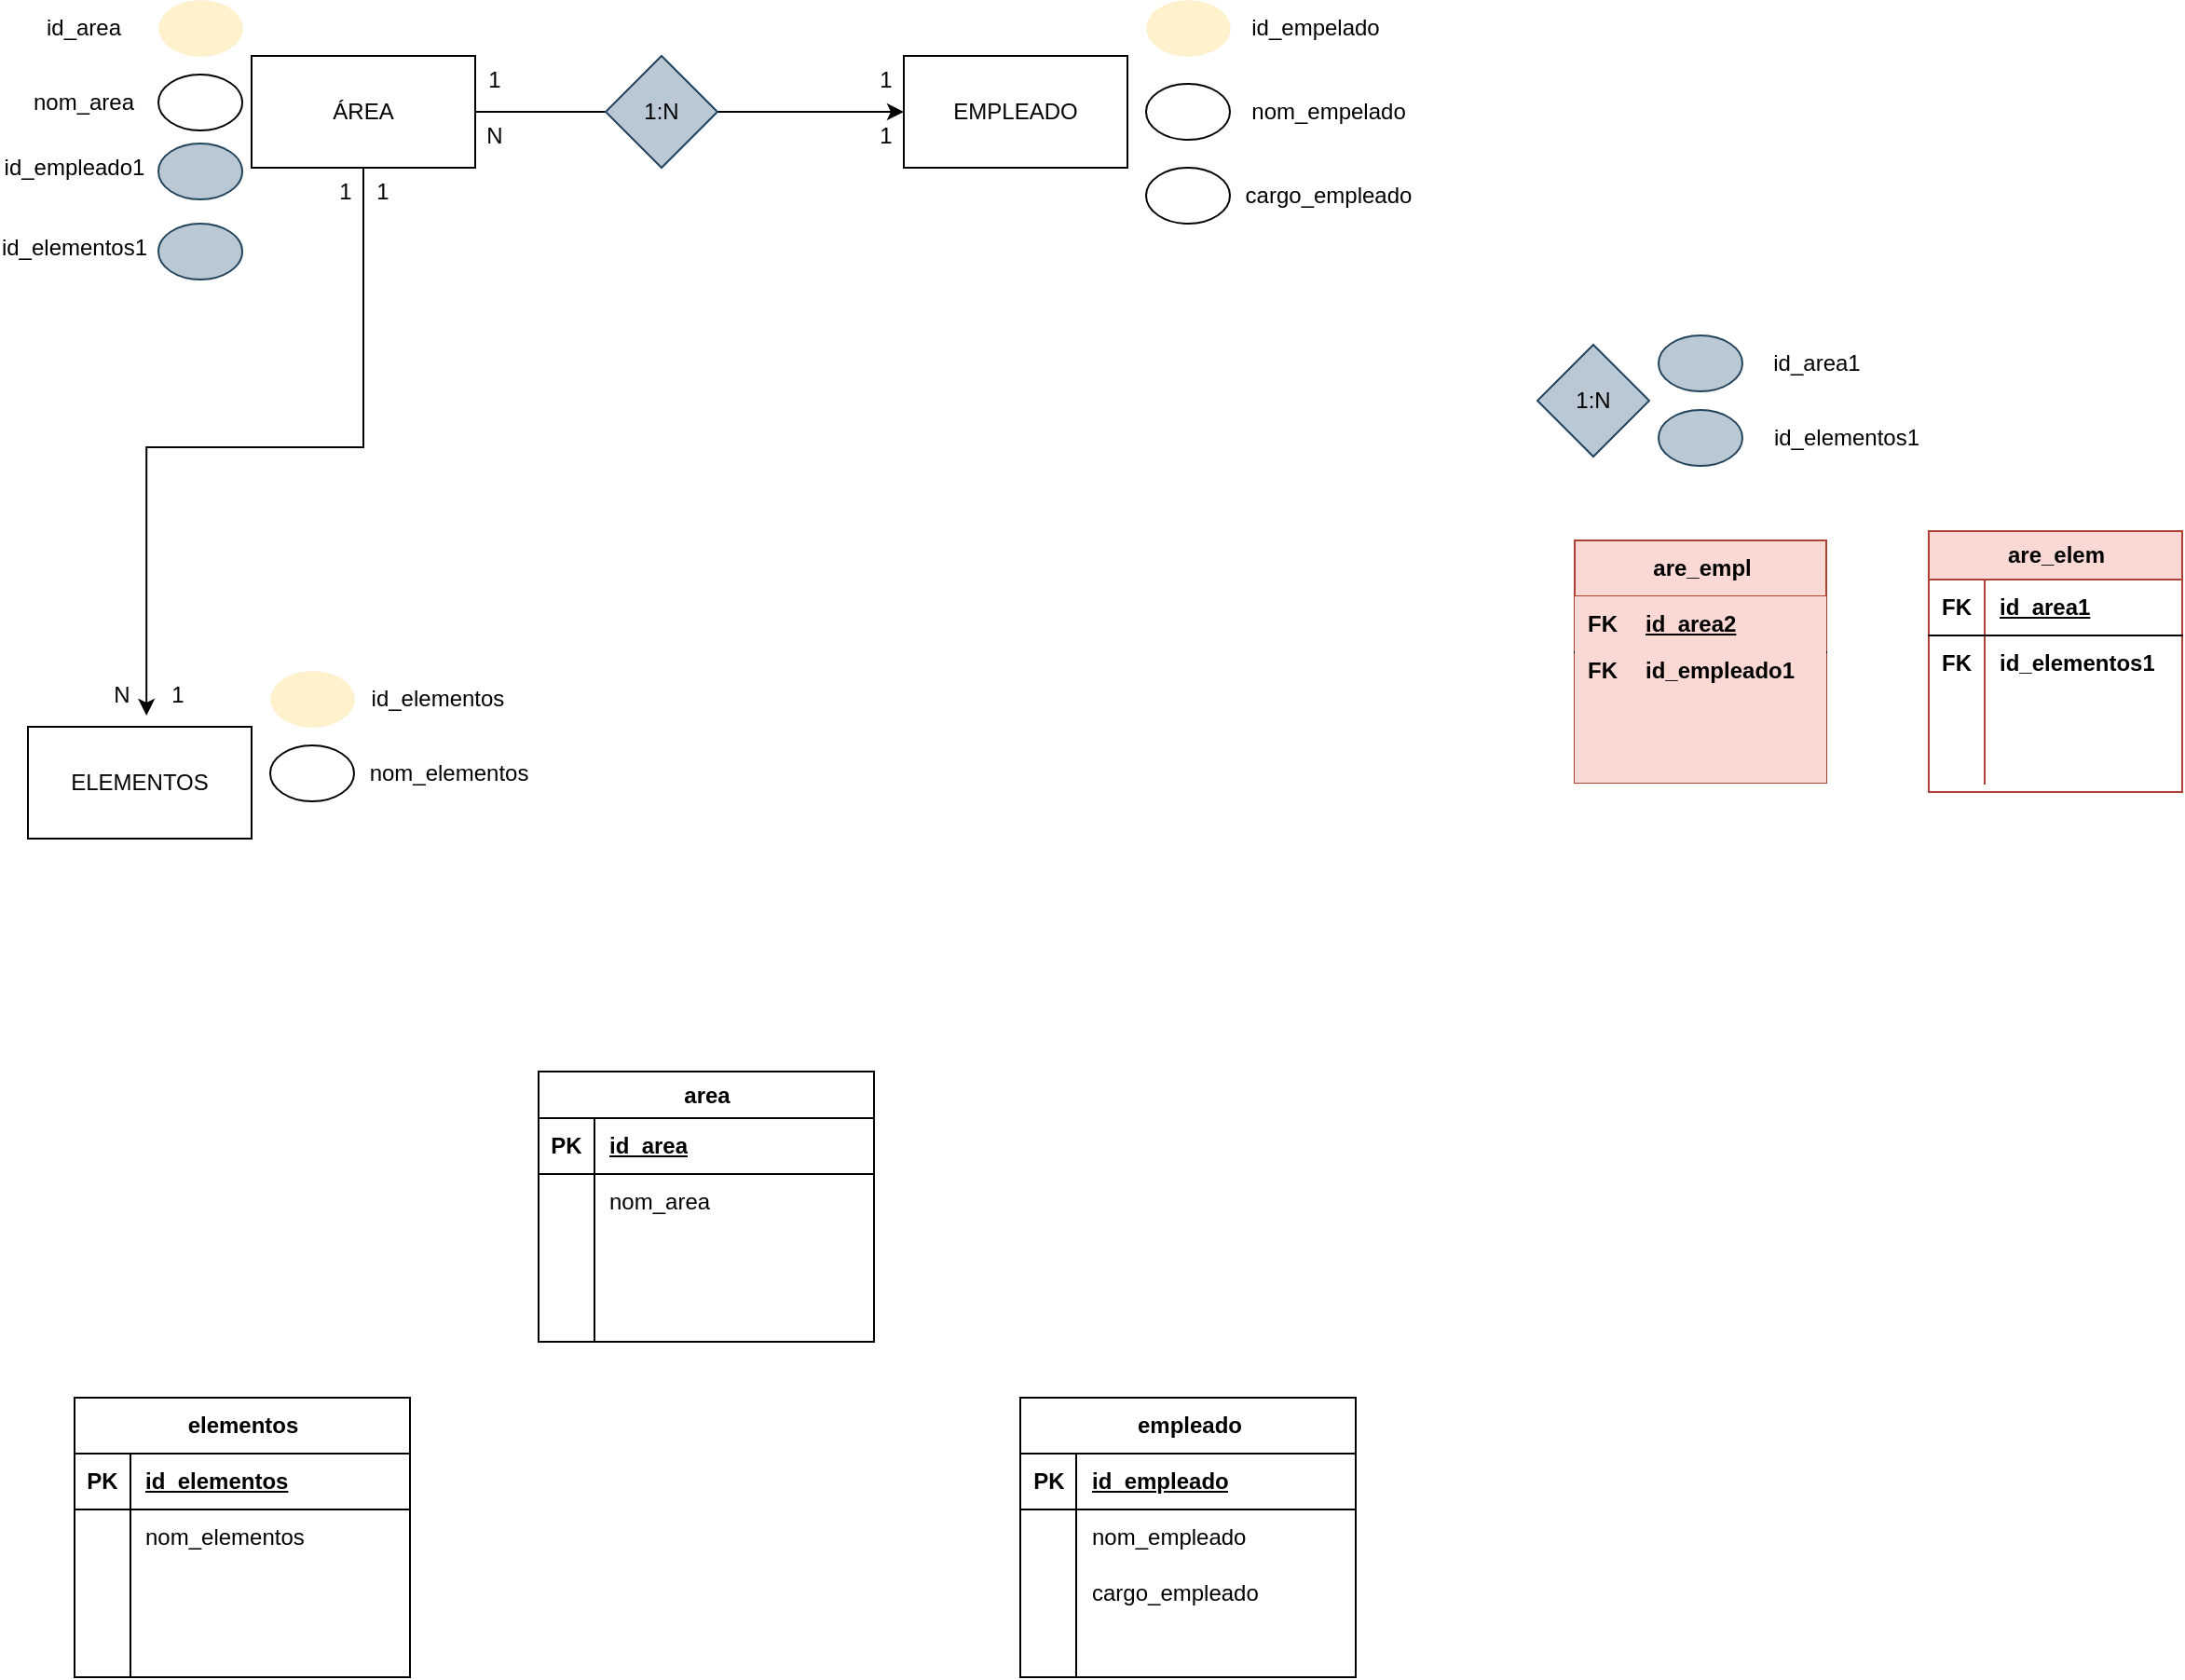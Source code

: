<mxfile version="22.0.2" type="github">
  <diagram name="Página-1" id="iP0B75EqspC_ZsHWOYBM">
    <mxGraphModel dx="1313" dy="678" grid="1" gridSize="10" guides="1" tooltips="1" connect="1" arrows="1" fold="1" page="1" pageScale="1" pageWidth="827" pageHeight="1169" math="0" shadow="0">
      <root>
        <mxCell id="0" />
        <mxCell id="1" parent="0" />
        <mxCell id="66QCdxuAtemooNC5oRVD-5" style="edgeStyle=orthogonalEdgeStyle;rounded=0;orthogonalLoop=1;jettySize=auto;html=1;entryX=0;entryY=0.5;entryDx=0;entryDy=0;" parent="1" source="66QCdxuAtemooNC5oRVD-1" target="66QCdxuAtemooNC5oRVD-3" edge="1">
          <mxGeometry relative="1" as="geometry" />
        </mxCell>
        <mxCell id="66QCdxuAtemooNC5oRVD-6" style="edgeStyle=orthogonalEdgeStyle;rounded=0;orthogonalLoop=1;jettySize=auto;html=1;entryX=0.53;entryY=-0.1;entryDx=0;entryDy=0;entryPerimeter=0;" parent="1" source="66QCdxuAtemooNC5oRVD-1" target="66QCdxuAtemooNC5oRVD-4" edge="1">
          <mxGeometry relative="1" as="geometry">
            <mxPoint x="130" y="320.8" as="targetPoint" />
          </mxGeometry>
        </mxCell>
        <mxCell id="66QCdxuAtemooNC5oRVD-1" value="&lt;font style=&quot;vertical-align: inherit;&quot;&gt;&lt;font style=&quot;vertical-align: inherit;&quot;&gt;&lt;font style=&quot;vertical-align: inherit;&quot;&gt;&lt;font style=&quot;vertical-align: inherit;&quot;&gt;ÁREA&lt;/font&gt;&lt;/font&gt;&lt;br&gt;&lt;/font&gt;&lt;/font&gt;" style="rounded=0;whiteSpace=wrap;html=1;" parent="1" vertex="1">
          <mxGeometry x="170" y="40" width="120" height="60" as="geometry" />
        </mxCell>
        <mxCell id="66QCdxuAtemooNC5oRVD-3" value="&lt;font style=&quot;vertical-align: inherit;&quot;&gt;&lt;font style=&quot;vertical-align: inherit;&quot;&gt;&lt;font style=&quot;vertical-align: inherit;&quot;&gt;&lt;font style=&quot;vertical-align: inherit;&quot;&gt;&lt;font style=&quot;vertical-align: inherit;&quot;&gt;&lt;font style=&quot;vertical-align: inherit;&quot;&gt;EMPLEADO&lt;/font&gt;&lt;/font&gt;&lt;/font&gt;&lt;/font&gt;&lt;br&gt;&lt;/font&gt;&lt;/font&gt;" style="rounded=0;whiteSpace=wrap;html=1;" parent="1" vertex="1">
          <mxGeometry x="520" y="40" width="120" height="60" as="geometry" />
        </mxCell>
        <mxCell id="66QCdxuAtemooNC5oRVD-4" value="&lt;font style=&quot;vertical-align: inherit;&quot;&gt;&lt;font style=&quot;vertical-align: inherit;&quot;&gt;&lt;font style=&quot;vertical-align: inherit;&quot;&gt;&lt;font style=&quot;vertical-align: inherit;&quot;&gt;&lt;font style=&quot;vertical-align: inherit;&quot;&gt;&lt;font style=&quot;vertical-align: inherit;&quot;&gt;ELEMENTOS&lt;/font&gt;&lt;/font&gt;&lt;/font&gt;&lt;/font&gt;&lt;br&gt;&lt;/font&gt;&lt;/font&gt;" style="rounded=0;whiteSpace=wrap;html=1;" parent="1" vertex="1">
          <mxGeometry x="50" y="400" width="120" height="60" as="geometry" />
        </mxCell>
        <mxCell id="66QCdxuAtemooNC5oRVD-7" value="" style="ellipse;whiteSpace=wrap;html=1;fillColor=#fff2cc;strokeColor=#d6b656;gradientColor=none;strokeWidth=0;" parent="1" vertex="1">
          <mxGeometry x="650" y="10" width="45" height="30" as="geometry" />
        </mxCell>
        <mxCell id="66QCdxuAtemooNC5oRVD-8" value="" style="ellipse;whiteSpace=wrap;html=1;fillColor=#fff2cc;strokeColor=#d6b656;gradientColor=none;strokeWidth=0;" parent="1" vertex="1">
          <mxGeometry x="120" y="10" width="45" height="30" as="geometry" />
        </mxCell>
        <mxCell id="66QCdxuAtemooNC5oRVD-9" value="" style="ellipse;whiteSpace=wrap;html=1;fillColor=#fff2cc;strokeColor=#d6b656;gradientColor=none;strokeWidth=0;" parent="1" vertex="1">
          <mxGeometry x="180" y="370" width="45" height="30" as="geometry" />
        </mxCell>
        <mxCell id="66QCdxuAtemooNC5oRVD-10" value="id_elementos" style="text;html=1;strokeColor=none;fillColor=none;align=center;verticalAlign=middle;whiteSpace=wrap;rounded=0;" parent="1" vertex="1">
          <mxGeometry x="230" y="370" width="80" height="30" as="geometry" />
        </mxCell>
        <mxCell id="66QCdxuAtemooNC5oRVD-11" value="id_area" style="text;html=1;strokeColor=none;fillColor=none;align=center;verticalAlign=middle;whiteSpace=wrap;rounded=0;" parent="1" vertex="1">
          <mxGeometry x="40" y="10" width="80" height="30" as="geometry" />
        </mxCell>
        <mxCell id="66QCdxuAtemooNC5oRVD-12" value="id_empelado" style="text;html=1;strokeColor=none;fillColor=none;align=center;verticalAlign=middle;whiteSpace=wrap;rounded=0;" parent="1" vertex="1">
          <mxGeometry x="701" y="10" width="80" height="30" as="geometry" />
        </mxCell>
        <mxCell id="66QCdxuAtemooNC5oRVD-13" value="" style="ellipse;whiteSpace=wrap;html=1;strokeWidth=1;" parent="1" vertex="1">
          <mxGeometry x="650" y="55" width="45" height="30" as="geometry" />
        </mxCell>
        <mxCell id="66QCdxuAtemooNC5oRVD-14" value="nom_empelado" style="text;html=1;strokeColor=none;fillColor=none;align=center;verticalAlign=middle;whiteSpace=wrap;rounded=0;" parent="1" vertex="1">
          <mxGeometry x="708" y="55" width="80" height="30" as="geometry" />
        </mxCell>
        <mxCell id="66QCdxuAtemooNC5oRVD-15" value="" style="ellipse;whiteSpace=wrap;html=1;strokeWidth=1;" parent="1" vertex="1">
          <mxGeometry x="650" y="100" width="45" height="30" as="geometry" />
        </mxCell>
        <mxCell id="66QCdxuAtemooNC5oRVD-16" value="cargo_empleado" style="text;html=1;strokeColor=none;fillColor=none;align=center;verticalAlign=middle;whiteSpace=wrap;rounded=0;" parent="1" vertex="1">
          <mxGeometry x="708" y="100" width="80" height="30" as="geometry" />
        </mxCell>
        <mxCell id="66QCdxuAtemooNC5oRVD-17" value="" style="ellipse;whiteSpace=wrap;html=1;strokeWidth=1;" parent="1" vertex="1">
          <mxGeometry x="120" y="50" width="45" height="30" as="geometry" />
        </mxCell>
        <mxCell id="66QCdxuAtemooNC5oRVD-18" value="nom_area" style="text;html=1;strokeColor=none;fillColor=none;align=center;verticalAlign=middle;whiteSpace=wrap;rounded=0;" parent="1" vertex="1">
          <mxGeometry x="40" y="50" width="80" height="30" as="geometry" />
        </mxCell>
        <mxCell id="66QCdxuAtemooNC5oRVD-23" value="" style="ellipse;whiteSpace=wrap;html=1;strokeWidth=1;" parent="1" vertex="1">
          <mxGeometry x="180" y="410" width="45" height="30" as="geometry" />
        </mxCell>
        <mxCell id="66QCdxuAtemooNC5oRVD-24" value="nom_elementos" style="text;html=1;strokeColor=none;fillColor=none;align=center;verticalAlign=middle;whiteSpace=wrap;rounded=0;" parent="1" vertex="1">
          <mxGeometry x="236" y="410" width="80" height="30" as="geometry" />
        </mxCell>
        <mxCell id="V3xCoogeCrPSc6D5vnLf-1" value="1" style="text;html=1;align=center;verticalAlign=middle;resizable=0;points=[];autosize=1;strokeColor=none;fillColor=none;" parent="1" vertex="1">
          <mxGeometry x="285" y="38" width="30" height="30" as="geometry" />
        </mxCell>
        <mxCell id="V3xCoogeCrPSc6D5vnLf-2" value="1" style="text;html=1;align=center;verticalAlign=middle;resizable=0;points=[];autosize=1;strokeColor=none;fillColor=none;" parent="1" vertex="1">
          <mxGeometry x="495" y="38" width="30" height="30" as="geometry" />
        </mxCell>
        <mxCell id="V3xCoogeCrPSc6D5vnLf-3" value="1" style="text;html=1;align=center;verticalAlign=middle;resizable=0;points=[];autosize=1;strokeColor=none;fillColor=none;" parent="1" vertex="1">
          <mxGeometry x="495" y="68" width="30" height="30" as="geometry" />
        </mxCell>
        <mxCell id="V3xCoogeCrPSc6D5vnLf-4" value="N" style="text;html=1;align=center;verticalAlign=middle;resizable=0;points=[];autosize=1;strokeColor=none;fillColor=none;" parent="1" vertex="1">
          <mxGeometry x="285" y="68" width="30" height="30" as="geometry" />
        </mxCell>
        <mxCell id="V3xCoogeCrPSc6D5vnLf-5" value="1" style="text;html=1;align=center;verticalAlign=middle;resizable=0;points=[];autosize=1;strokeColor=none;fillColor=none;" parent="1" vertex="1">
          <mxGeometry x="205" y="98" width="30" height="30" as="geometry" />
        </mxCell>
        <mxCell id="V3xCoogeCrPSc6D5vnLf-6" value="N" style="text;html=1;align=center;verticalAlign=middle;resizable=0;points=[];autosize=1;strokeColor=none;fillColor=none;" parent="1" vertex="1">
          <mxGeometry x="85" y="368" width="30" height="30" as="geometry" />
        </mxCell>
        <mxCell id="V3xCoogeCrPSc6D5vnLf-7" value="1" style="text;html=1;align=center;verticalAlign=middle;resizable=0;points=[];autosize=1;strokeColor=none;fillColor=none;" parent="1" vertex="1">
          <mxGeometry x="115" y="368" width="30" height="30" as="geometry" />
        </mxCell>
        <mxCell id="V3xCoogeCrPSc6D5vnLf-8" value="1" style="text;html=1;align=center;verticalAlign=middle;resizable=0;points=[];autosize=1;strokeColor=none;fillColor=none;" parent="1" vertex="1">
          <mxGeometry x="225" y="98" width="30" height="30" as="geometry" />
        </mxCell>
        <mxCell id="V3xCoogeCrPSc6D5vnLf-11" value="1:N" style="rhombus;whiteSpace=wrap;html=1;fillColor=#bac8d3;strokeColor=#23445d;" parent="1" vertex="1">
          <mxGeometry x="860" y="195" width="60" height="60" as="geometry" />
        </mxCell>
        <mxCell id="V3xCoogeCrPSc6D5vnLf-12" value="" style="ellipse;whiteSpace=wrap;html=1;strokeWidth=1;fillColor=#bac8d3;strokeColor=#23445d;" parent="1" vertex="1">
          <mxGeometry x="925" y="190" width="45" height="30" as="geometry" />
        </mxCell>
        <mxCell id="V3xCoogeCrPSc6D5vnLf-13" value="" style="ellipse;whiteSpace=wrap;html=1;strokeWidth=1;fillColor=#bac8d3;strokeColor=#23445d;" parent="1" vertex="1">
          <mxGeometry x="925" y="230" width="45" height="30" as="geometry" />
        </mxCell>
        <mxCell id="V3xCoogeCrPSc6D5vnLf-14" value="id_area1" style="text;html=1;strokeColor=none;fillColor=none;align=center;verticalAlign=middle;whiteSpace=wrap;rounded=0;" parent="1" vertex="1">
          <mxGeometry x="970" y="190" width="80" height="30" as="geometry" />
        </mxCell>
        <mxCell id="V3xCoogeCrPSc6D5vnLf-15" value="id_elementos1" style="text;html=1;strokeColor=none;fillColor=none;align=center;verticalAlign=middle;whiteSpace=wrap;rounded=0;" parent="1" vertex="1">
          <mxGeometry x="986" y="230" width="80" height="30" as="geometry" />
        </mxCell>
        <mxCell id="Zo-o57F2jBkZ8b7umEw2-2" value="&lt;font style=&quot;vertical-align: inherit;&quot;&gt;&lt;font style=&quot;vertical-align: inherit;&quot;&gt;1:N&lt;/font&gt;&lt;/font&gt;" style="rhombus;whiteSpace=wrap;html=1;fillColor=#bac8d3;strokeColor=#23445d;" vertex="1" parent="1">
          <mxGeometry x="360" y="40" width="60" height="60" as="geometry" />
        </mxCell>
        <mxCell id="Zo-o57F2jBkZ8b7umEw2-8" value="elementos" style="shape=table;startSize=30;container=1;collapsible=1;childLayout=tableLayout;fixedRows=1;rowLines=0;fontStyle=1;align=center;resizeLast=1;html=1;" vertex="1" parent="1">
          <mxGeometry x="75" y="760" width="180" height="150" as="geometry" />
        </mxCell>
        <mxCell id="Zo-o57F2jBkZ8b7umEw2-9" value="" style="shape=tableRow;horizontal=0;startSize=0;swimlaneHead=0;swimlaneBody=0;fillColor=none;collapsible=0;dropTarget=0;points=[[0,0.5],[1,0.5]];portConstraint=eastwest;top=0;left=0;right=0;bottom=1;" vertex="1" parent="Zo-o57F2jBkZ8b7umEw2-8">
          <mxGeometry y="30" width="180" height="30" as="geometry" />
        </mxCell>
        <mxCell id="Zo-o57F2jBkZ8b7umEw2-10" value="PK" style="shape=partialRectangle;connectable=0;fillColor=none;top=0;left=0;bottom=0;right=0;fontStyle=1;overflow=hidden;whiteSpace=wrap;html=1;" vertex="1" parent="Zo-o57F2jBkZ8b7umEw2-9">
          <mxGeometry width="30" height="30" as="geometry">
            <mxRectangle width="30" height="30" as="alternateBounds" />
          </mxGeometry>
        </mxCell>
        <mxCell id="Zo-o57F2jBkZ8b7umEw2-11" value="id_elementos" style="shape=partialRectangle;connectable=0;fillColor=none;top=0;left=0;bottom=0;right=0;align=left;spacingLeft=6;fontStyle=5;overflow=hidden;whiteSpace=wrap;html=1;" vertex="1" parent="Zo-o57F2jBkZ8b7umEw2-9">
          <mxGeometry x="30" width="150" height="30" as="geometry">
            <mxRectangle width="150" height="30" as="alternateBounds" />
          </mxGeometry>
        </mxCell>
        <mxCell id="Zo-o57F2jBkZ8b7umEw2-12" value="" style="shape=tableRow;horizontal=0;startSize=0;swimlaneHead=0;swimlaneBody=0;fillColor=none;collapsible=0;dropTarget=0;points=[[0,0.5],[1,0.5]];portConstraint=eastwest;top=0;left=0;right=0;bottom=0;" vertex="1" parent="Zo-o57F2jBkZ8b7umEw2-8">
          <mxGeometry y="60" width="180" height="30" as="geometry" />
        </mxCell>
        <mxCell id="Zo-o57F2jBkZ8b7umEw2-13" value="" style="shape=partialRectangle;connectable=0;fillColor=none;top=0;left=0;bottom=0;right=0;editable=1;overflow=hidden;whiteSpace=wrap;html=1;" vertex="1" parent="Zo-o57F2jBkZ8b7umEw2-12">
          <mxGeometry width="30" height="30" as="geometry">
            <mxRectangle width="30" height="30" as="alternateBounds" />
          </mxGeometry>
        </mxCell>
        <mxCell id="Zo-o57F2jBkZ8b7umEw2-14" value="nom_elementos" style="shape=partialRectangle;connectable=0;fillColor=none;top=0;left=0;bottom=0;right=0;align=left;spacingLeft=6;overflow=hidden;whiteSpace=wrap;html=1;" vertex="1" parent="Zo-o57F2jBkZ8b7umEw2-12">
          <mxGeometry x="30" width="150" height="30" as="geometry">
            <mxRectangle width="150" height="30" as="alternateBounds" />
          </mxGeometry>
        </mxCell>
        <mxCell id="Zo-o57F2jBkZ8b7umEw2-15" value="" style="shape=tableRow;horizontal=0;startSize=0;swimlaneHead=0;swimlaneBody=0;fillColor=none;collapsible=0;dropTarget=0;points=[[0,0.5],[1,0.5]];portConstraint=eastwest;top=0;left=0;right=0;bottom=0;" vertex="1" parent="Zo-o57F2jBkZ8b7umEw2-8">
          <mxGeometry y="90" width="180" height="30" as="geometry" />
        </mxCell>
        <mxCell id="Zo-o57F2jBkZ8b7umEw2-16" value="" style="shape=partialRectangle;connectable=0;fillColor=none;top=0;left=0;bottom=0;right=0;editable=1;overflow=hidden;whiteSpace=wrap;html=1;" vertex="1" parent="Zo-o57F2jBkZ8b7umEw2-15">
          <mxGeometry width="30" height="30" as="geometry">
            <mxRectangle width="30" height="30" as="alternateBounds" />
          </mxGeometry>
        </mxCell>
        <mxCell id="Zo-o57F2jBkZ8b7umEw2-17" value="" style="shape=partialRectangle;connectable=0;fillColor=none;top=0;left=0;bottom=0;right=0;align=left;spacingLeft=6;overflow=hidden;whiteSpace=wrap;html=1;" vertex="1" parent="Zo-o57F2jBkZ8b7umEw2-15">
          <mxGeometry x="30" width="150" height="30" as="geometry">
            <mxRectangle width="150" height="30" as="alternateBounds" />
          </mxGeometry>
        </mxCell>
        <mxCell id="Zo-o57F2jBkZ8b7umEw2-18" value="" style="shape=tableRow;horizontal=0;startSize=0;swimlaneHead=0;swimlaneBody=0;fillColor=none;collapsible=0;dropTarget=0;points=[[0,0.5],[1,0.5]];portConstraint=eastwest;top=0;left=0;right=0;bottom=0;" vertex="1" parent="Zo-o57F2jBkZ8b7umEw2-8">
          <mxGeometry y="120" width="180" height="30" as="geometry" />
        </mxCell>
        <mxCell id="Zo-o57F2jBkZ8b7umEw2-19" value="" style="shape=partialRectangle;connectable=0;fillColor=none;top=0;left=0;bottom=0;right=0;editable=1;overflow=hidden;whiteSpace=wrap;html=1;" vertex="1" parent="Zo-o57F2jBkZ8b7umEw2-18">
          <mxGeometry width="30" height="30" as="geometry">
            <mxRectangle width="30" height="30" as="alternateBounds" />
          </mxGeometry>
        </mxCell>
        <mxCell id="Zo-o57F2jBkZ8b7umEw2-20" value="" style="shape=partialRectangle;connectable=0;fillColor=none;top=0;left=0;bottom=0;right=0;align=left;spacingLeft=6;overflow=hidden;whiteSpace=wrap;html=1;" vertex="1" parent="Zo-o57F2jBkZ8b7umEw2-18">
          <mxGeometry x="30" width="150" height="30" as="geometry">
            <mxRectangle width="150" height="30" as="alternateBounds" />
          </mxGeometry>
        </mxCell>
        <mxCell id="Zo-o57F2jBkZ8b7umEw2-21" value="area" style="shape=table;startSize=25;container=1;collapsible=1;childLayout=tableLayout;fixedRows=1;rowLines=0;fontStyle=1;align=center;resizeLast=1;html=1;" vertex="1" parent="1">
          <mxGeometry x="324" y="585" width="180" height="145" as="geometry" />
        </mxCell>
        <mxCell id="Zo-o57F2jBkZ8b7umEw2-22" value="" style="shape=tableRow;horizontal=0;startSize=0;swimlaneHead=0;swimlaneBody=0;fillColor=none;collapsible=0;dropTarget=0;points=[[0,0.5],[1,0.5]];portConstraint=eastwest;top=0;left=0;right=0;bottom=1;" vertex="1" parent="Zo-o57F2jBkZ8b7umEw2-21">
          <mxGeometry y="25" width="180" height="30" as="geometry" />
        </mxCell>
        <mxCell id="Zo-o57F2jBkZ8b7umEw2-23" value="PK" style="shape=partialRectangle;connectable=0;fillColor=none;top=0;left=0;bottom=0;right=0;fontStyle=1;overflow=hidden;whiteSpace=wrap;html=1;" vertex="1" parent="Zo-o57F2jBkZ8b7umEw2-22">
          <mxGeometry width="30" height="30" as="geometry">
            <mxRectangle width="30" height="30" as="alternateBounds" />
          </mxGeometry>
        </mxCell>
        <mxCell id="Zo-o57F2jBkZ8b7umEw2-24" value="id_area" style="shape=partialRectangle;connectable=0;fillColor=none;top=0;left=0;bottom=0;right=0;align=left;spacingLeft=6;fontStyle=5;overflow=hidden;whiteSpace=wrap;html=1;" vertex="1" parent="Zo-o57F2jBkZ8b7umEw2-22">
          <mxGeometry x="30" width="150" height="30" as="geometry">
            <mxRectangle width="150" height="30" as="alternateBounds" />
          </mxGeometry>
        </mxCell>
        <mxCell id="Zo-o57F2jBkZ8b7umEw2-25" value="" style="shape=tableRow;horizontal=0;startSize=0;swimlaneHead=0;swimlaneBody=0;fillColor=none;collapsible=0;dropTarget=0;points=[[0,0.5],[1,0.5]];portConstraint=eastwest;top=0;left=0;right=0;bottom=0;" vertex="1" parent="Zo-o57F2jBkZ8b7umEw2-21">
          <mxGeometry y="55" width="180" height="30" as="geometry" />
        </mxCell>
        <mxCell id="Zo-o57F2jBkZ8b7umEw2-26" value="" style="shape=partialRectangle;connectable=0;fillColor=none;top=0;left=0;bottom=0;right=0;editable=1;overflow=hidden;whiteSpace=wrap;html=1;" vertex="1" parent="Zo-o57F2jBkZ8b7umEw2-25">
          <mxGeometry width="30" height="30" as="geometry">
            <mxRectangle width="30" height="30" as="alternateBounds" />
          </mxGeometry>
        </mxCell>
        <mxCell id="Zo-o57F2jBkZ8b7umEw2-27" value="nom_area" style="shape=partialRectangle;connectable=0;fillColor=none;top=0;left=0;bottom=0;right=0;align=left;spacingLeft=6;overflow=hidden;whiteSpace=wrap;html=1;" vertex="1" parent="Zo-o57F2jBkZ8b7umEw2-25">
          <mxGeometry x="30" width="150" height="30" as="geometry">
            <mxRectangle width="150" height="30" as="alternateBounds" />
          </mxGeometry>
        </mxCell>
        <mxCell id="Zo-o57F2jBkZ8b7umEw2-28" value="" style="shape=tableRow;horizontal=0;startSize=0;swimlaneHead=0;swimlaneBody=0;fillColor=none;collapsible=0;dropTarget=0;points=[[0,0.5],[1,0.5]];portConstraint=eastwest;top=0;left=0;right=0;bottom=0;" vertex="1" parent="Zo-o57F2jBkZ8b7umEw2-21">
          <mxGeometry y="85" width="180" height="30" as="geometry" />
        </mxCell>
        <mxCell id="Zo-o57F2jBkZ8b7umEw2-29" value="" style="shape=partialRectangle;connectable=0;fillColor=none;top=0;left=0;bottom=0;right=0;editable=1;overflow=hidden;whiteSpace=wrap;html=1;" vertex="1" parent="Zo-o57F2jBkZ8b7umEw2-28">
          <mxGeometry width="30" height="30" as="geometry">
            <mxRectangle width="30" height="30" as="alternateBounds" />
          </mxGeometry>
        </mxCell>
        <mxCell id="Zo-o57F2jBkZ8b7umEw2-30" value="" style="shape=partialRectangle;connectable=0;fillColor=none;top=0;left=0;bottom=0;right=0;align=left;spacingLeft=6;overflow=hidden;whiteSpace=wrap;html=1;" vertex="1" parent="Zo-o57F2jBkZ8b7umEw2-28">
          <mxGeometry x="30" width="150" height="30" as="geometry">
            <mxRectangle width="150" height="30" as="alternateBounds" />
          </mxGeometry>
        </mxCell>
        <mxCell id="Zo-o57F2jBkZ8b7umEw2-31" value="" style="shape=tableRow;horizontal=0;startSize=0;swimlaneHead=0;swimlaneBody=0;fillColor=none;collapsible=0;dropTarget=0;points=[[0,0.5],[1,0.5]];portConstraint=eastwest;top=0;left=0;right=0;bottom=0;" vertex="1" parent="Zo-o57F2jBkZ8b7umEw2-21">
          <mxGeometry y="115" width="180" height="30" as="geometry" />
        </mxCell>
        <mxCell id="Zo-o57F2jBkZ8b7umEw2-32" value="" style="shape=partialRectangle;connectable=0;fillColor=none;top=0;left=0;bottom=0;right=0;editable=1;overflow=hidden;whiteSpace=wrap;html=1;" vertex="1" parent="Zo-o57F2jBkZ8b7umEw2-31">
          <mxGeometry width="30" height="30" as="geometry">
            <mxRectangle width="30" height="30" as="alternateBounds" />
          </mxGeometry>
        </mxCell>
        <mxCell id="Zo-o57F2jBkZ8b7umEw2-33" value="" style="shape=partialRectangle;connectable=0;fillColor=none;top=0;left=0;bottom=0;right=0;align=left;spacingLeft=6;overflow=hidden;whiteSpace=wrap;html=1;" vertex="1" parent="Zo-o57F2jBkZ8b7umEw2-31">
          <mxGeometry x="30" width="150" height="30" as="geometry">
            <mxRectangle width="150" height="30" as="alternateBounds" />
          </mxGeometry>
        </mxCell>
        <mxCell id="Zo-o57F2jBkZ8b7umEw2-34" value="empleado" style="shape=table;startSize=30;container=1;collapsible=1;childLayout=tableLayout;fixedRows=1;rowLines=0;fontStyle=1;align=center;resizeLast=1;html=1;" vertex="1" parent="1">
          <mxGeometry x="582.5" y="760" width="180" height="150" as="geometry" />
        </mxCell>
        <mxCell id="Zo-o57F2jBkZ8b7umEw2-35" value="" style="shape=tableRow;horizontal=0;startSize=0;swimlaneHead=0;swimlaneBody=0;fillColor=none;collapsible=0;dropTarget=0;points=[[0,0.5],[1,0.5]];portConstraint=eastwest;top=0;left=0;right=0;bottom=1;" vertex="1" parent="Zo-o57F2jBkZ8b7umEw2-34">
          <mxGeometry y="30" width="180" height="30" as="geometry" />
        </mxCell>
        <mxCell id="Zo-o57F2jBkZ8b7umEw2-36" value="PK" style="shape=partialRectangle;connectable=0;fillColor=none;top=0;left=0;bottom=0;right=0;fontStyle=1;overflow=hidden;whiteSpace=wrap;html=1;" vertex="1" parent="Zo-o57F2jBkZ8b7umEw2-35">
          <mxGeometry width="30" height="30" as="geometry">
            <mxRectangle width="30" height="30" as="alternateBounds" />
          </mxGeometry>
        </mxCell>
        <mxCell id="Zo-o57F2jBkZ8b7umEw2-37" value="id_empleado" style="shape=partialRectangle;connectable=0;fillColor=none;top=0;left=0;bottom=0;right=0;align=left;spacingLeft=6;fontStyle=5;overflow=hidden;whiteSpace=wrap;html=1;" vertex="1" parent="Zo-o57F2jBkZ8b7umEw2-35">
          <mxGeometry x="30" width="150" height="30" as="geometry">
            <mxRectangle width="150" height="30" as="alternateBounds" />
          </mxGeometry>
        </mxCell>
        <mxCell id="Zo-o57F2jBkZ8b7umEw2-38" value="" style="shape=tableRow;horizontal=0;startSize=0;swimlaneHead=0;swimlaneBody=0;fillColor=none;collapsible=0;dropTarget=0;points=[[0,0.5],[1,0.5]];portConstraint=eastwest;top=0;left=0;right=0;bottom=0;" vertex="1" parent="Zo-o57F2jBkZ8b7umEw2-34">
          <mxGeometry y="60" width="180" height="30" as="geometry" />
        </mxCell>
        <mxCell id="Zo-o57F2jBkZ8b7umEw2-39" value="" style="shape=partialRectangle;connectable=0;fillColor=none;top=0;left=0;bottom=0;right=0;editable=1;overflow=hidden;whiteSpace=wrap;html=1;" vertex="1" parent="Zo-o57F2jBkZ8b7umEw2-38">
          <mxGeometry width="30" height="30" as="geometry">
            <mxRectangle width="30" height="30" as="alternateBounds" />
          </mxGeometry>
        </mxCell>
        <mxCell id="Zo-o57F2jBkZ8b7umEw2-40" value="nom_empleado" style="shape=partialRectangle;connectable=0;fillColor=none;top=0;left=0;bottom=0;right=0;align=left;spacingLeft=6;overflow=hidden;whiteSpace=wrap;html=1;" vertex="1" parent="Zo-o57F2jBkZ8b7umEw2-38">
          <mxGeometry x="30" width="150" height="30" as="geometry">
            <mxRectangle width="150" height="30" as="alternateBounds" />
          </mxGeometry>
        </mxCell>
        <mxCell id="Zo-o57F2jBkZ8b7umEw2-41" value="" style="shape=tableRow;horizontal=0;startSize=0;swimlaneHead=0;swimlaneBody=0;fillColor=none;collapsible=0;dropTarget=0;points=[[0,0.5],[1,0.5]];portConstraint=eastwest;top=0;left=0;right=0;bottom=0;" vertex="1" parent="Zo-o57F2jBkZ8b7umEw2-34">
          <mxGeometry y="90" width="180" height="30" as="geometry" />
        </mxCell>
        <mxCell id="Zo-o57F2jBkZ8b7umEw2-42" value="" style="shape=partialRectangle;connectable=0;fillColor=none;top=0;left=0;bottom=0;right=0;editable=1;overflow=hidden;whiteSpace=wrap;html=1;" vertex="1" parent="Zo-o57F2jBkZ8b7umEw2-41">
          <mxGeometry width="30" height="30" as="geometry">
            <mxRectangle width="30" height="30" as="alternateBounds" />
          </mxGeometry>
        </mxCell>
        <mxCell id="Zo-o57F2jBkZ8b7umEw2-43" value="cargo_empleado" style="shape=partialRectangle;connectable=0;fillColor=none;top=0;left=0;bottom=0;right=0;align=left;spacingLeft=6;overflow=hidden;whiteSpace=wrap;html=1;" vertex="1" parent="Zo-o57F2jBkZ8b7umEw2-41">
          <mxGeometry x="30" width="150" height="30" as="geometry">
            <mxRectangle width="150" height="30" as="alternateBounds" />
          </mxGeometry>
        </mxCell>
        <mxCell id="Zo-o57F2jBkZ8b7umEw2-44" value="" style="shape=tableRow;horizontal=0;startSize=0;swimlaneHead=0;swimlaneBody=0;fillColor=none;collapsible=0;dropTarget=0;points=[[0,0.5],[1,0.5]];portConstraint=eastwest;top=0;left=0;right=0;bottom=0;" vertex="1" parent="Zo-o57F2jBkZ8b7umEw2-34">
          <mxGeometry y="120" width="180" height="30" as="geometry" />
        </mxCell>
        <mxCell id="Zo-o57F2jBkZ8b7umEw2-45" value="" style="shape=partialRectangle;connectable=0;fillColor=none;top=0;left=0;bottom=0;right=0;editable=1;overflow=hidden;whiteSpace=wrap;html=1;" vertex="1" parent="Zo-o57F2jBkZ8b7umEw2-44">
          <mxGeometry width="30" height="30" as="geometry">
            <mxRectangle width="30" height="30" as="alternateBounds" />
          </mxGeometry>
        </mxCell>
        <mxCell id="Zo-o57F2jBkZ8b7umEw2-46" value="" style="shape=partialRectangle;connectable=0;fillColor=none;top=0;left=0;bottom=0;right=0;align=left;spacingLeft=6;overflow=hidden;whiteSpace=wrap;html=1;" vertex="1" parent="Zo-o57F2jBkZ8b7umEw2-44">
          <mxGeometry x="30" width="150" height="30" as="geometry">
            <mxRectangle width="150" height="30" as="alternateBounds" />
          </mxGeometry>
        </mxCell>
        <mxCell id="Zo-o57F2jBkZ8b7umEw2-60" value="are_empl" style="shape=table;startSize=30;container=1;collapsible=1;childLayout=tableLayout;fixedRows=1;rowLines=0;fontStyle=1;align=center;resizeLast=1;html=1;fillColor=#fad9d5;strokeColor=#AE4132;" vertex="1" parent="1">
          <mxGeometry x="880" y="300" width="135" height="130" as="geometry">
            <mxRectangle x="115" y="580" width="70" height="30" as="alternateBounds" />
          </mxGeometry>
        </mxCell>
        <mxCell id="Zo-o57F2jBkZ8b7umEw2-61" value="" style="shape=tableRow;horizontal=0;startSize=0;swimlaneHead=0;swimlaneBody=0;fillColor=none;collapsible=0;dropTarget=0;points=[[0,0.5],[1,0.5]];portConstraint=eastwest;top=0;left=0;right=0;bottom=1;" vertex="1" parent="Zo-o57F2jBkZ8b7umEw2-60">
          <mxGeometry y="30" width="135" height="30" as="geometry" />
        </mxCell>
        <mxCell id="Zo-o57F2jBkZ8b7umEw2-62" value="FK" style="shape=partialRectangle;connectable=0;fillColor=#fad9d5;top=0;left=0;bottom=0;right=0;fontStyle=1;overflow=hidden;whiteSpace=wrap;html=1;strokeColor=#ae4132;" vertex="1" parent="Zo-o57F2jBkZ8b7umEw2-61">
          <mxGeometry width="30" height="30" as="geometry">
            <mxRectangle width="30" height="30" as="alternateBounds" />
          </mxGeometry>
        </mxCell>
        <mxCell id="Zo-o57F2jBkZ8b7umEw2-63" value="id_area2" style="shape=partialRectangle;connectable=0;fillColor=#fad9d5;top=0;left=0;bottom=0;right=0;align=left;spacingLeft=6;fontStyle=5;overflow=hidden;whiteSpace=wrap;html=1;strokeColor=#ae4132;" vertex="1" parent="Zo-o57F2jBkZ8b7umEw2-61">
          <mxGeometry x="30" width="105" height="30" as="geometry">
            <mxRectangle width="105" height="30" as="alternateBounds" />
          </mxGeometry>
        </mxCell>
        <mxCell id="Zo-o57F2jBkZ8b7umEw2-64" value="" style="shape=tableRow;horizontal=0;startSize=0;swimlaneHead=0;swimlaneBody=0;fillColor=none;collapsible=0;dropTarget=0;points=[[0,0.5],[1,0.5]];portConstraint=eastwest;top=0;left=0;right=0;bottom=0;" vertex="1" parent="Zo-o57F2jBkZ8b7umEw2-60">
          <mxGeometry y="60" width="135" height="20" as="geometry" />
        </mxCell>
        <mxCell id="Zo-o57F2jBkZ8b7umEw2-65" value="FK" style="shape=partialRectangle;connectable=0;fillColor=#fad9d5;top=0;left=0;bottom=0;right=0;editable=1;overflow=hidden;whiteSpace=wrap;html=1;fontStyle=1;strokeColor=#ae4132;" vertex="1" parent="Zo-o57F2jBkZ8b7umEw2-64">
          <mxGeometry width="30" height="20" as="geometry">
            <mxRectangle width="30" height="20" as="alternateBounds" />
          </mxGeometry>
        </mxCell>
        <mxCell id="Zo-o57F2jBkZ8b7umEw2-66" value="id_empleado1" style="shape=partialRectangle;connectable=0;fillColor=#fad9d5;top=0;left=0;bottom=0;right=0;align=left;spacingLeft=6;overflow=hidden;whiteSpace=wrap;html=1;fontStyle=1;strokeColor=#ae4132;" vertex="1" parent="Zo-o57F2jBkZ8b7umEw2-64">
          <mxGeometry x="30" width="105" height="20" as="geometry">
            <mxRectangle width="105" height="20" as="alternateBounds" />
          </mxGeometry>
        </mxCell>
        <mxCell id="Zo-o57F2jBkZ8b7umEw2-67" value="" style="shape=tableRow;horizontal=0;startSize=0;swimlaneHead=0;swimlaneBody=0;fillColor=none;collapsible=0;dropTarget=0;points=[[0,0.5],[1,0.5]];portConstraint=eastwest;top=0;left=0;right=0;bottom=0;" vertex="1" parent="Zo-o57F2jBkZ8b7umEw2-60">
          <mxGeometry y="80" width="135" height="30" as="geometry" />
        </mxCell>
        <mxCell id="Zo-o57F2jBkZ8b7umEw2-68" value="" style="shape=partialRectangle;connectable=0;fillColor=#fad9d5;top=0;left=0;bottom=0;right=0;editable=1;overflow=hidden;whiteSpace=wrap;html=1;strokeColor=#ae4132;" vertex="1" parent="Zo-o57F2jBkZ8b7umEw2-67">
          <mxGeometry width="30" height="30" as="geometry">
            <mxRectangle width="30" height="30" as="alternateBounds" />
          </mxGeometry>
        </mxCell>
        <mxCell id="Zo-o57F2jBkZ8b7umEw2-69" value="" style="shape=partialRectangle;connectable=0;fillColor=#fad9d5;top=0;left=0;bottom=0;right=0;align=left;spacingLeft=6;overflow=hidden;whiteSpace=wrap;html=1;strokeColor=#ae4132;" vertex="1" parent="Zo-o57F2jBkZ8b7umEw2-67">
          <mxGeometry x="30" width="105" height="30" as="geometry">
            <mxRectangle width="105" height="30" as="alternateBounds" />
          </mxGeometry>
        </mxCell>
        <mxCell id="Zo-o57F2jBkZ8b7umEw2-70" value="" style="shape=tableRow;horizontal=0;startSize=0;swimlaneHead=0;swimlaneBody=0;fillColor=none;collapsible=0;dropTarget=0;points=[[0,0.5],[1,0.5]];portConstraint=eastwest;top=0;left=0;right=0;bottom=0;" vertex="1" parent="Zo-o57F2jBkZ8b7umEw2-60">
          <mxGeometry y="110" width="135" height="20" as="geometry" />
        </mxCell>
        <mxCell id="Zo-o57F2jBkZ8b7umEw2-71" value="" style="shape=partialRectangle;connectable=0;fillColor=#fad9d5;top=0;left=0;bottom=0;right=0;editable=1;overflow=hidden;whiteSpace=wrap;html=1;strokeColor=#ae4132;" vertex="1" parent="Zo-o57F2jBkZ8b7umEw2-70">
          <mxGeometry width="30" height="20" as="geometry">
            <mxRectangle width="30" height="20" as="alternateBounds" />
          </mxGeometry>
        </mxCell>
        <mxCell id="Zo-o57F2jBkZ8b7umEw2-72" value="" style="shape=partialRectangle;connectable=0;fillColor=#fad9d5;top=0;left=0;bottom=0;right=0;align=left;spacingLeft=6;overflow=hidden;whiteSpace=wrap;html=1;strokeColor=#ae4132;strokeWidth=2;" vertex="1" parent="Zo-o57F2jBkZ8b7umEw2-70">
          <mxGeometry x="30" width="105" height="20" as="geometry">
            <mxRectangle width="105" height="20" as="alternateBounds" />
          </mxGeometry>
        </mxCell>
        <mxCell id="Zo-o57F2jBkZ8b7umEw2-47" value="are_elem" style="shape=table;startSize=26;container=1;collapsible=1;childLayout=tableLayout;fixedRows=1;rowLines=0;fontStyle=1;align=center;resizeLast=1;html=1;fillColor=#fad9d5;strokeColor=#ae4132;" vertex="1" parent="1">
          <mxGeometry x="1070" y="295" width="136" height="140" as="geometry">
            <mxRectangle x="115" y="580" width="70" height="30" as="alternateBounds" />
          </mxGeometry>
        </mxCell>
        <mxCell id="Zo-o57F2jBkZ8b7umEw2-48" value="" style="shape=tableRow;horizontal=0;startSize=0;swimlaneHead=0;swimlaneBody=0;fillColor=none;collapsible=0;dropTarget=0;points=[[0,0.5],[1,0.5]];portConstraint=eastwest;top=0;left=0;right=0;bottom=1;" vertex="1" parent="Zo-o57F2jBkZ8b7umEw2-47">
          <mxGeometry y="26" width="136" height="30" as="geometry" />
        </mxCell>
        <mxCell id="Zo-o57F2jBkZ8b7umEw2-49" value="FK" style="shape=partialRectangle;connectable=0;fillColor=none;top=0;left=0;bottom=0;right=0;fontStyle=1;overflow=hidden;whiteSpace=wrap;html=1;" vertex="1" parent="Zo-o57F2jBkZ8b7umEw2-48">
          <mxGeometry width="30" height="30" as="geometry">
            <mxRectangle width="30" height="30" as="alternateBounds" />
          </mxGeometry>
        </mxCell>
        <mxCell id="Zo-o57F2jBkZ8b7umEw2-50" value="id_area1" style="shape=partialRectangle;connectable=0;fillColor=none;top=0;left=0;bottom=0;right=0;align=left;spacingLeft=6;fontStyle=5;overflow=hidden;whiteSpace=wrap;html=1;" vertex="1" parent="Zo-o57F2jBkZ8b7umEw2-48">
          <mxGeometry x="30" width="106" height="30" as="geometry">
            <mxRectangle width="106" height="30" as="alternateBounds" />
          </mxGeometry>
        </mxCell>
        <mxCell id="Zo-o57F2jBkZ8b7umEw2-51" value="" style="shape=tableRow;horizontal=0;startSize=0;swimlaneHead=0;swimlaneBody=0;fillColor=none;collapsible=0;dropTarget=0;points=[[0,0.5],[1,0.5]];portConstraint=eastwest;top=0;left=0;right=0;bottom=0;" vertex="1" parent="Zo-o57F2jBkZ8b7umEw2-47">
          <mxGeometry y="56" width="136" height="30" as="geometry" />
        </mxCell>
        <mxCell id="Zo-o57F2jBkZ8b7umEw2-52" value="&lt;b&gt;FK&lt;/b&gt;" style="shape=partialRectangle;connectable=0;fillColor=none;top=0;left=0;bottom=0;right=0;editable=1;overflow=hidden;whiteSpace=wrap;html=1;" vertex="1" parent="Zo-o57F2jBkZ8b7umEw2-51">
          <mxGeometry width="30" height="30" as="geometry">
            <mxRectangle width="30" height="30" as="alternateBounds" />
          </mxGeometry>
        </mxCell>
        <mxCell id="Zo-o57F2jBkZ8b7umEw2-53" value="&lt;b&gt;id_elementos1&lt;/b&gt;" style="shape=partialRectangle;connectable=0;fillColor=none;top=0;left=0;bottom=0;right=0;align=left;spacingLeft=6;overflow=hidden;whiteSpace=wrap;html=1;" vertex="1" parent="Zo-o57F2jBkZ8b7umEw2-51">
          <mxGeometry x="30" width="106" height="30" as="geometry">
            <mxRectangle width="106" height="30" as="alternateBounds" />
          </mxGeometry>
        </mxCell>
        <mxCell id="Zo-o57F2jBkZ8b7umEw2-54" value="" style="shape=tableRow;horizontal=0;startSize=0;swimlaneHead=0;swimlaneBody=0;fillColor=none;collapsible=0;dropTarget=0;points=[[0,0.5],[1,0.5]];portConstraint=eastwest;top=0;left=0;right=0;bottom=0;" vertex="1" parent="Zo-o57F2jBkZ8b7umEw2-47">
          <mxGeometry y="86" width="136" height="30" as="geometry" />
        </mxCell>
        <mxCell id="Zo-o57F2jBkZ8b7umEw2-55" value="" style="shape=partialRectangle;connectable=0;fillColor=none;top=0;left=0;bottom=0;right=0;editable=1;overflow=hidden;whiteSpace=wrap;html=1;" vertex="1" parent="Zo-o57F2jBkZ8b7umEw2-54">
          <mxGeometry width="30" height="30" as="geometry">
            <mxRectangle width="30" height="30" as="alternateBounds" />
          </mxGeometry>
        </mxCell>
        <mxCell id="Zo-o57F2jBkZ8b7umEw2-56" value="" style="shape=partialRectangle;connectable=0;fillColor=none;top=0;left=0;bottom=0;right=0;align=left;spacingLeft=6;overflow=hidden;whiteSpace=wrap;html=1;" vertex="1" parent="Zo-o57F2jBkZ8b7umEw2-54">
          <mxGeometry x="30" width="106" height="30" as="geometry">
            <mxRectangle width="106" height="30" as="alternateBounds" />
          </mxGeometry>
        </mxCell>
        <mxCell id="Zo-o57F2jBkZ8b7umEw2-57" value="" style="shape=tableRow;horizontal=0;startSize=0;swimlaneHead=0;swimlaneBody=0;fillColor=none;collapsible=0;dropTarget=0;points=[[0,0.5],[1,0.5]];portConstraint=eastwest;top=0;left=0;right=0;bottom=0;" vertex="1" parent="Zo-o57F2jBkZ8b7umEw2-47">
          <mxGeometry y="116" width="136" height="20" as="geometry" />
        </mxCell>
        <mxCell id="Zo-o57F2jBkZ8b7umEw2-58" value="" style="shape=partialRectangle;connectable=0;fillColor=none;top=0;left=0;bottom=0;right=0;editable=1;overflow=hidden;whiteSpace=wrap;html=1;" vertex="1" parent="Zo-o57F2jBkZ8b7umEw2-57">
          <mxGeometry width="30" height="20" as="geometry">
            <mxRectangle width="30" height="20" as="alternateBounds" />
          </mxGeometry>
        </mxCell>
        <mxCell id="Zo-o57F2jBkZ8b7umEw2-59" value="" style="shape=partialRectangle;connectable=0;fillColor=none;top=0;left=0;bottom=0;right=0;align=left;spacingLeft=6;overflow=hidden;whiteSpace=wrap;html=1;" vertex="1" parent="Zo-o57F2jBkZ8b7umEw2-57">
          <mxGeometry x="30" width="106" height="20" as="geometry">
            <mxRectangle width="106" height="20" as="alternateBounds" />
          </mxGeometry>
        </mxCell>
        <mxCell id="Zo-o57F2jBkZ8b7umEw2-74" value="" style="ellipse;whiteSpace=wrap;html=1;strokeWidth=1;fillColor=#bac8d3;strokeColor=#23445d;" vertex="1" parent="1">
          <mxGeometry x="120" y="87" width="45" height="30" as="geometry" />
        </mxCell>
        <mxCell id="Zo-o57F2jBkZ8b7umEw2-75" value="id_empleado1" style="text;html=1;strokeColor=none;fillColor=none;align=center;verticalAlign=middle;whiteSpace=wrap;rounded=0;" vertex="1" parent="1">
          <mxGeometry x="35" y="85" width="80" height="30" as="geometry" />
        </mxCell>
        <mxCell id="Zo-o57F2jBkZ8b7umEw2-76" value="" style="ellipse;whiteSpace=wrap;html=1;strokeWidth=1;fillColor=#bac8d3;strokeColor=#23445d;" vertex="1" parent="1">
          <mxGeometry x="120" y="130" width="45" height="30" as="geometry" />
        </mxCell>
        <mxCell id="Zo-o57F2jBkZ8b7umEw2-77" value="id_elementos1" style="text;html=1;strokeColor=none;fillColor=none;align=center;verticalAlign=middle;whiteSpace=wrap;rounded=0;" vertex="1" parent="1">
          <mxGeometry x="35" y="128" width="80" height="30" as="geometry" />
        </mxCell>
      </root>
    </mxGraphModel>
  </diagram>
</mxfile>
